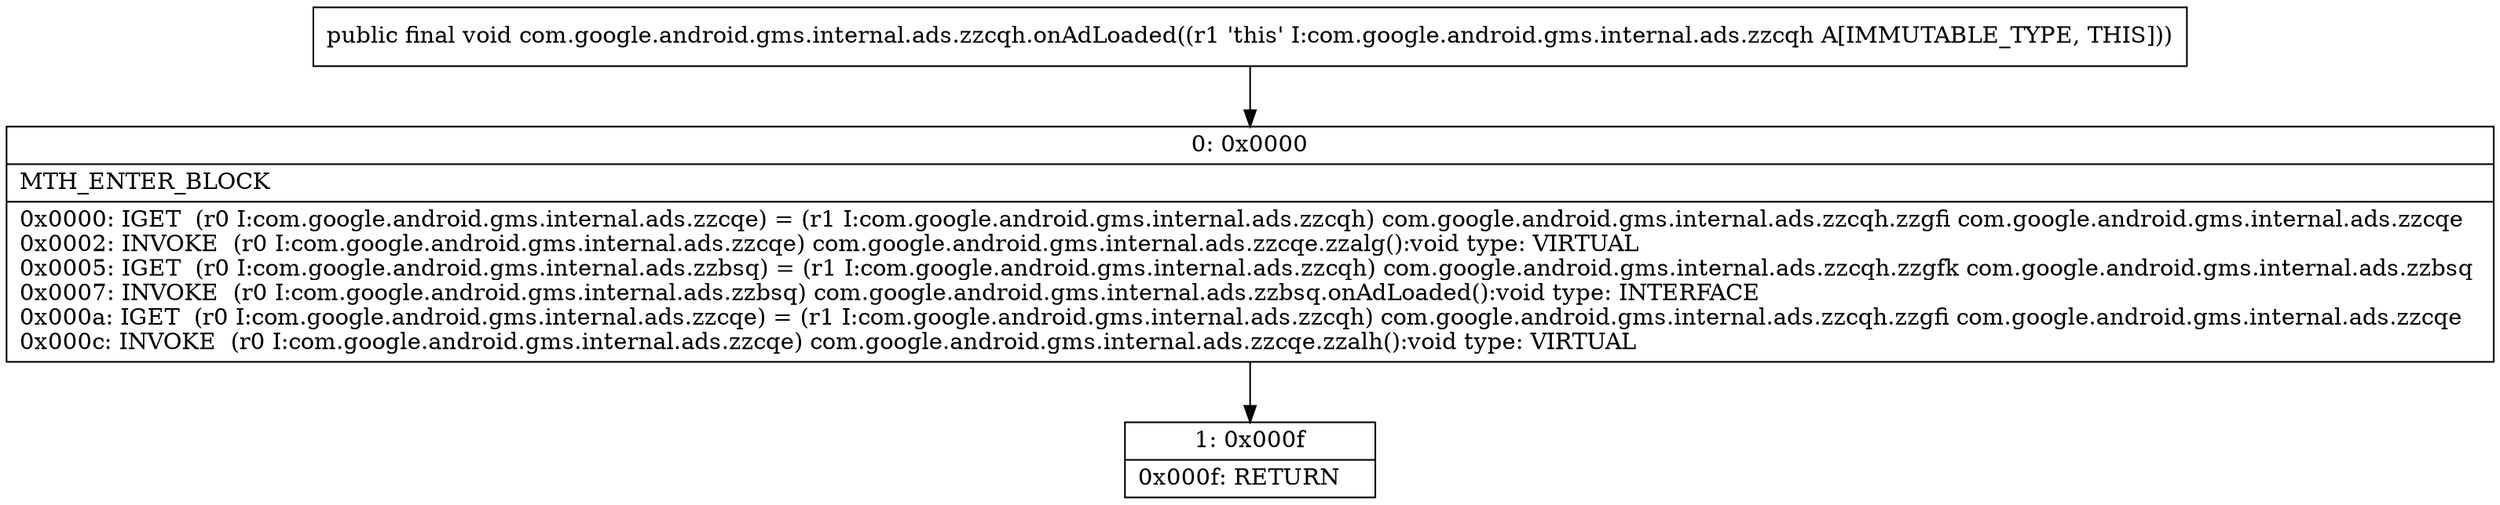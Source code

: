 digraph "CFG forcom.google.android.gms.internal.ads.zzcqh.onAdLoaded()V" {
Node_0 [shape=record,label="{0\:\ 0x0000|MTH_ENTER_BLOCK\l|0x0000: IGET  (r0 I:com.google.android.gms.internal.ads.zzcqe) = (r1 I:com.google.android.gms.internal.ads.zzcqh) com.google.android.gms.internal.ads.zzcqh.zzgfi com.google.android.gms.internal.ads.zzcqe \l0x0002: INVOKE  (r0 I:com.google.android.gms.internal.ads.zzcqe) com.google.android.gms.internal.ads.zzcqe.zzalg():void type: VIRTUAL \l0x0005: IGET  (r0 I:com.google.android.gms.internal.ads.zzbsq) = (r1 I:com.google.android.gms.internal.ads.zzcqh) com.google.android.gms.internal.ads.zzcqh.zzgfk com.google.android.gms.internal.ads.zzbsq \l0x0007: INVOKE  (r0 I:com.google.android.gms.internal.ads.zzbsq) com.google.android.gms.internal.ads.zzbsq.onAdLoaded():void type: INTERFACE \l0x000a: IGET  (r0 I:com.google.android.gms.internal.ads.zzcqe) = (r1 I:com.google.android.gms.internal.ads.zzcqh) com.google.android.gms.internal.ads.zzcqh.zzgfi com.google.android.gms.internal.ads.zzcqe \l0x000c: INVOKE  (r0 I:com.google.android.gms.internal.ads.zzcqe) com.google.android.gms.internal.ads.zzcqe.zzalh():void type: VIRTUAL \l}"];
Node_1 [shape=record,label="{1\:\ 0x000f|0x000f: RETURN   \l}"];
MethodNode[shape=record,label="{public final void com.google.android.gms.internal.ads.zzcqh.onAdLoaded((r1 'this' I:com.google.android.gms.internal.ads.zzcqh A[IMMUTABLE_TYPE, THIS])) }"];
MethodNode -> Node_0;
Node_0 -> Node_1;
}

